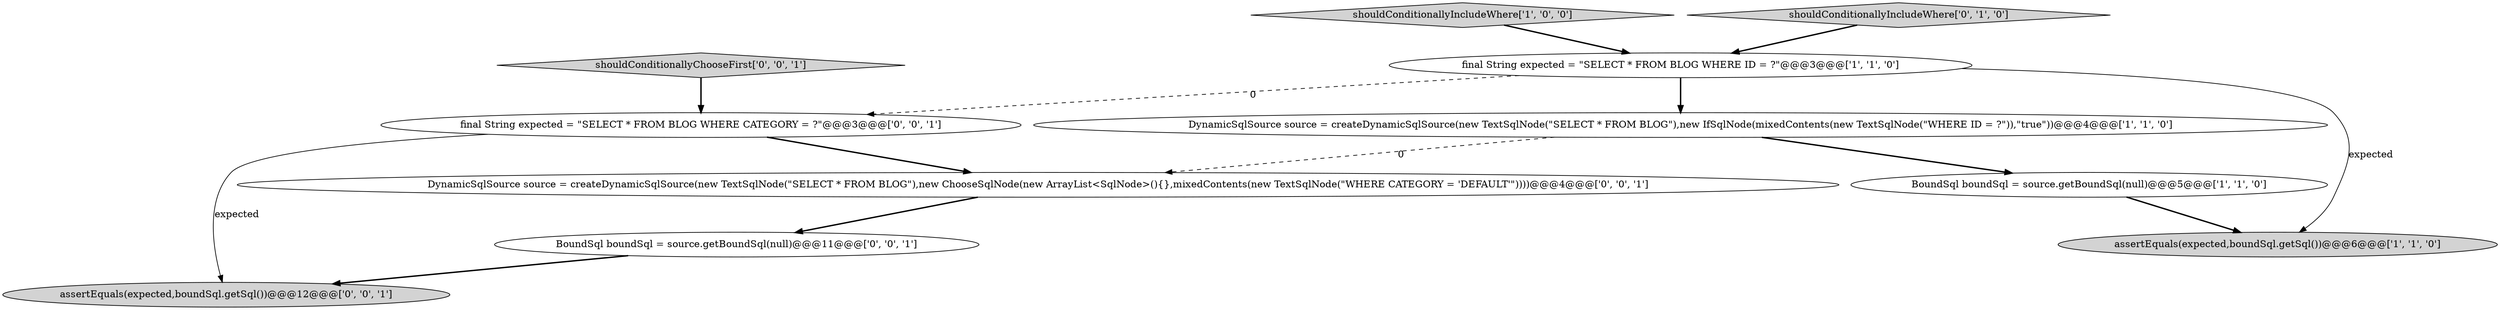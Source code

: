 digraph {
10 [style = filled, label = "assertEquals(expected,boundSql.getSql())@@@12@@@['0', '0', '1']", fillcolor = lightgray, shape = ellipse image = "AAA0AAABBB3BBB"];
2 [style = filled, label = "DynamicSqlSource source = createDynamicSqlSource(new TextSqlNode(\"SELECT * FROM BLOG\"),new IfSqlNode(mixedContents(new TextSqlNode(\"WHERE ID = ?\")),\"true\"))@@@4@@@['1', '1', '0']", fillcolor = white, shape = ellipse image = "AAA0AAABBB1BBB"];
4 [style = filled, label = "final String expected = \"SELECT * FROM BLOG WHERE ID = ?\"@@@3@@@['1', '1', '0']", fillcolor = white, shape = ellipse image = "AAA0AAABBB1BBB"];
0 [style = filled, label = "shouldConditionallyIncludeWhere['1', '0', '0']", fillcolor = lightgray, shape = diamond image = "AAA0AAABBB1BBB"];
9 [style = filled, label = "BoundSql boundSql = source.getBoundSql(null)@@@11@@@['0', '0', '1']", fillcolor = white, shape = ellipse image = "AAA0AAABBB3BBB"];
7 [style = filled, label = "DynamicSqlSource source = createDynamicSqlSource(new TextSqlNode(\"SELECT * FROM BLOG\"),new ChooseSqlNode(new ArrayList<SqlNode>(){},mixedContents(new TextSqlNode(\"WHERE CATEGORY = 'DEFAULT'\"))))@@@4@@@['0', '0', '1']", fillcolor = white, shape = ellipse image = "AAA0AAABBB3BBB"];
6 [style = filled, label = "shouldConditionallyChooseFirst['0', '0', '1']", fillcolor = lightgray, shape = diamond image = "AAA0AAABBB3BBB"];
5 [style = filled, label = "shouldConditionallyIncludeWhere['0', '1', '0']", fillcolor = lightgray, shape = diamond image = "AAA0AAABBB2BBB"];
3 [style = filled, label = "assertEquals(expected,boundSql.getSql())@@@6@@@['1', '1', '0']", fillcolor = lightgray, shape = ellipse image = "AAA0AAABBB1BBB"];
8 [style = filled, label = "final String expected = \"SELECT * FROM BLOG WHERE CATEGORY = ?\"@@@3@@@['0', '0', '1']", fillcolor = white, shape = ellipse image = "AAA0AAABBB3BBB"];
1 [style = filled, label = "BoundSql boundSql = source.getBoundSql(null)@@@5@@@['1', '1', '0']", fillcolor = white, shape = ellipse image = "AAA0AAABBB1BBB"];
1->3 [style = bold, label=""];
7->9 [style = bold, label=""];
6->8 [style = bold, label=""];
4->3 [style = solid, label="expected"];
4->2 [style = bold, label=""];
9->10 [style = bold, label=""];
2->7 [style = dashed, label="0"];
0->4 [style = bold, label=""];
8->10 [style = solid, label="expected"];
2->1 [style = bold, label=""];
5->4 [style = bold, label=""];
8->7 [style = bold, label=""];
4->8 [style = dashed, label="0"];
}
